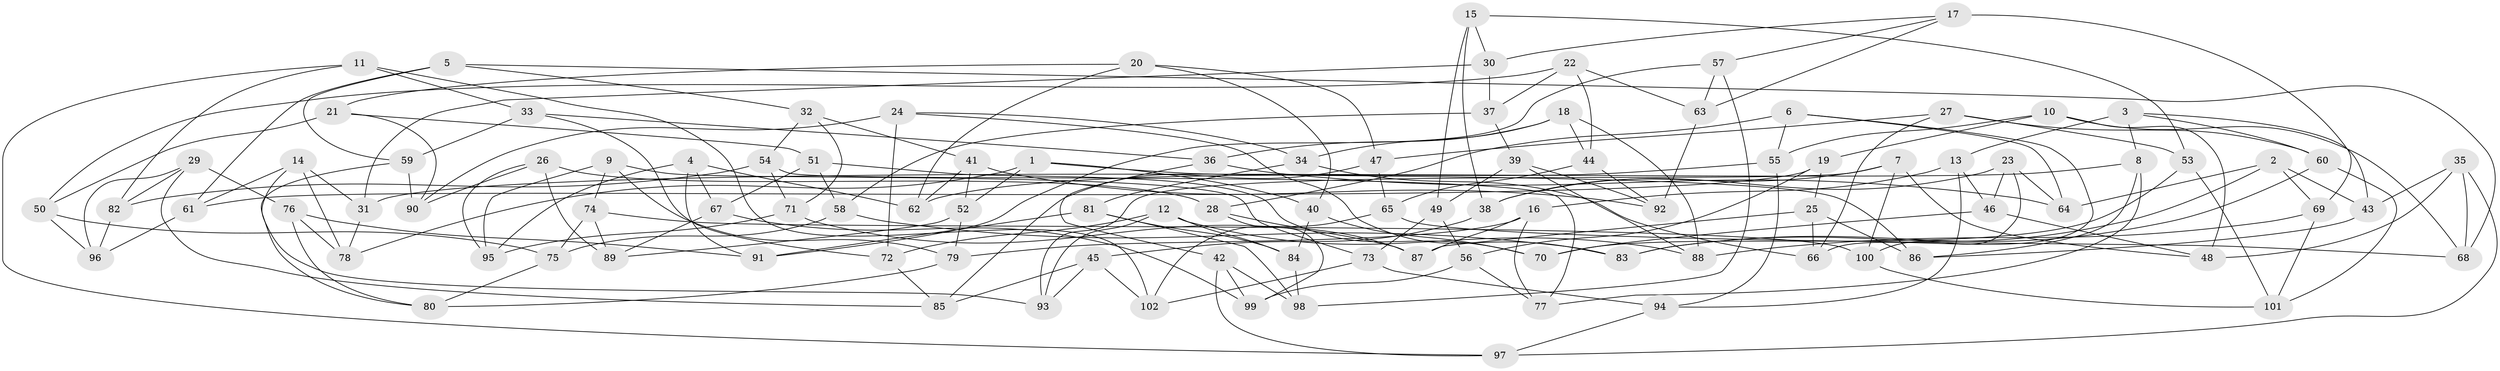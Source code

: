// coarse degree distribution, {10: 0.0784313725490196, 4: 0.6078431372549019, 5: 0.0392156862745098, 11: 0.058823529411764705, 7: 0.0392156862745098, 9: 0.0392156862745098, 12: 0.0196078431372549, 6: 0.058823529411764705, 3: 0.058823529411764705}
// Generated by graph-tools (version 1.1) at 2025/54/03/04/25 22:54:01]
// undirected, 102 vertices, 204 edges
graph export_dot {
  node [color=gray90,style=filled];
  1;
  2;
  3;
  4;
  5;
  6;
  7;
  8;
  9;
  10;
  11;
  12;
  13;
  14;
  15;
  16;
  17;
  18;
  19;
  20;
  21;
  22;
  23;
  24;
  25;
  26;
  27;
  28;
  29;
  30;
  31;
  32;
  33;
  34;
  35;
  36;
  37;
  38;
  39;
  40;
  41;
  42;
  43;
  44;
  45;
  46;
  47;
  48;
  49;
  50;
  51;
  52;
  53;
  54;
  55;
  56;
  57;
  58;
  59;
  60;
  61;
  62;
  63;
  64;
  65;
  66;
  67;
  68;
  69;
  70;
  71;
  72;
  73;
  74;
  75;
  76;
  77;
  78;
  79;
  80;
  81;
  82;
  83;
  84;
  85;
  86;
  87;
  88;
  89;
  90;
  91;
  92;
  93;
  94;
  95;
  96;
  97;
  98;
  99;
  100;
  101;
  102;
  1 -- 86;
  1 -- 52;
  1 -- 40;
  1 -- 78;
  2 -- 43;
  2 -- 69;
  2 -- 83;
  2 -- 64;
  3 -- 60;
  3 -- 13;
  3 -- 43;
  3 -- 8;
  4 -- 67;
  4 -- 91;
  4 -- 62;
  4 -- 95;
  5 -- 61;
  5 -- 59;
  5 -- 68;
  5 -- 32;
  6 -- 55;
  6 -- 28;
  6 -- 66;
  6 -- 64;
  7 -- 48;
  7 -- 93;
  7 -- 100;
  7 -- 38;
  8 -- 77;
  8 -- 31;
  8 -- 86;
  9 -- 79;
  9 -- 95;
  9 -- 73;
  9 -- 74;
  10 -- 68;
  10 -- 48;
  10 -- 55;
  10 -- 19;
  11 -- 82;
  11 -- 97;
  11 -- 102;
  11 -- 33;
  12 -- 93;
  12 -- 84;
  12 -- 88;
  12 -- 72;
  13 -- 46;
  13 -- 94;
  13 -- 16;
  14 -- 78;
  14 -- 61;
  14 -- 93;
  14 -- 31;
  15 -- 38;
  15 -- 53;
  15 -- 30;
  15 -- 49;
  16 -- 87;
  16 -- 77;
  16 -- 79;
  17 -- 63;
  17 -- 57;
  17 -- 30;
  17 -- 69;
  18 -- 34;
  18 -- 36;
  18 -- 44;
  18 -- 88;
  19 -- 61;
  19 -- 56;
  19 -- 25;
  20 -- 40;
  20 -- 62;
  20 -- 47;
  20 -- 21;
  21 -- 51;
  21 -- 90;
  21 -- 50;
  22 -- 44;
  22 -- 50;
  22 -- 63;
  22 -- 37;
  23 -- 100;
  23 -- 46;
  23 -- 64;
  23 -- 38;
  24 -- 90;
  24 -- 72;
  24 -- 34;
  24 -- 83;
  25 -- 86;
  25 -- 87;
  25 -- 66;
  26 -- 95;
  26 -- 89;
  26 -- 28;
  26 -- 90;
  27 -- 60;
  27 -- 66;
  27 -- 53;
  27 -- 47;
  28 -- 99;
  28 -- 87;
  29 -- 82;
  29 -- 96;
  29 -- 85;
  29 -- 76;
  30 -- 31;
  30 -- 37;
  31 -- 78;
  32 -- 71;
  32 -- 41;
  32 -- 54;
  33 -- 36;
  33 -- 59;
  33 -- 72;
  34 -- 66;
  34 -- 81;
  35 -- 48;
  35 -- 68;
  35 -- 97;
  35 -- 43;
  36 -- 64;
  36 -- 42;
  37 -- 58;
  37 -- 39;
  38 -- 45;
  39 -- 92;
  39 -- 88;
  39 -- 49;
  40 -- 70;
  40 -- 84;
  41 -- 92;
  41 -- 52;
  41 -- 62;
  42 -- 99;
  42 -- 97;
  42 -- 98;
  43 -- 86;
  44 -- 65;
  44 -- 92;
  45 -- 85;
  45 -- 102;
  45 -- 93;
  46 -- 48;
  46 -- 70;
  47 -- 85;
  47 -- 65;
  49 -- 56;
  49 -- 73;
  50 -- 96;
  50 -- 75;
  51 -- 58;
  51 -- 70;
  51 -- 67;
  52 -- 79;
  52 -- 89;
  53 -- 70;
  53 -- 101;
  54 -- 77;
  54 -- 82;
  54 -- 71;
  55 -- 94;
  55 -- 62;
  56 -- 77;
  56 -- 99;
  57 -- 63;
  57 -- 91;
  57 -- 98;
  58 -- 75;
  58 -- 83;
  59 -- 90;
  59 -- 80;
  60 -- 101;
  60 -- 83;
  61 -- 96;
  63 -- 92;
  65 -- 102;
  65 -- 68;
  67 -- 99;
  67 -- 89;
  69 -- 88;
  69 -- 101;
  71 -- 87;
  71 -- 95;
  72 -- 85;
  73 -- 94;
  73 -- 102;
  74 -- 100;
  74 -- 89;
  74 -- 75;
  75 -- 80;
  76 -- 78;
  76 -- 91;
  76 -- 80;
  79 -- 80;
  81 -- 98;
  81 -- 84;
  81 -- 91;
  82 -- 96;
  84 -- 98;
  94 -- 97;
  100 -- 101;
}

